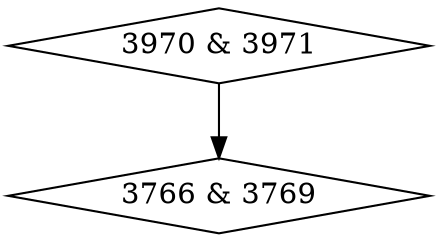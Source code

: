 digraph {
0 [label = "3766 & 3769", shape = diamond];
1 [label = "3970 & 3971", shape = diamond];
1->0;
}
